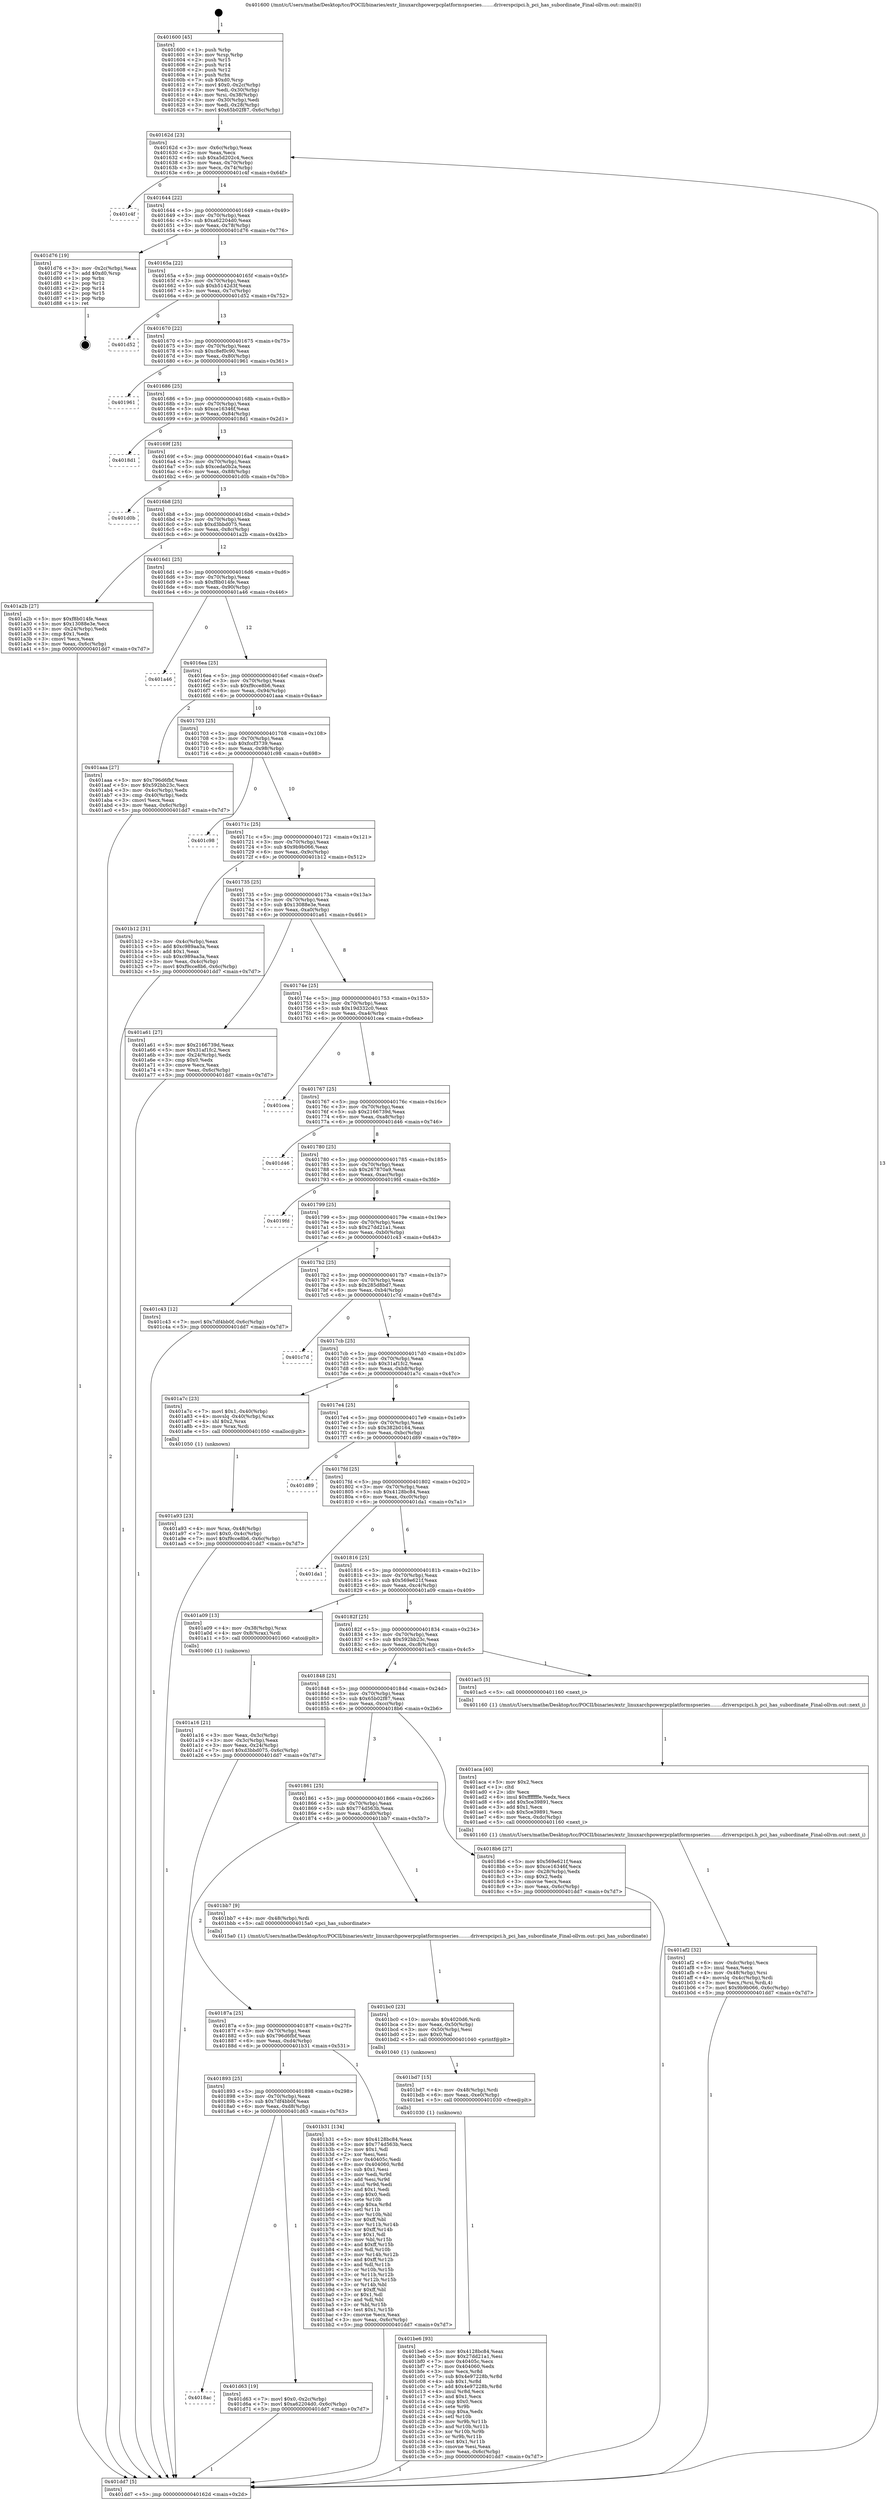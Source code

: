 digraph "0x401600" {
  label = "0x401600 (/mnt/c/Users/mathe/Desktop/tcc/POCII/binaries/extr_linuxarchpowerpcplatformspseries........driverspcipci.h_pci_has_subordinate_Final-ollvm.out::main(0))"
  labelloc = "t"
  node[shape=record]

  Entry [label="",width=0.3,height=0.3,shape=circle,fillcolor=black,style=filled]
  "0x40162d" [label="{
     0x40162d [23]\l
     | [instrs]\l
     &nbsp;&nbsp;0x40162d \<+3\>: mov -0x6c(%rbp),%eax\l
     &nbsp;&nbsp;0x401630 \<+2\>: mov %eax,%ecx\l
     &nbsp;&nbsp;0x401632 \<+6\>: sub $0xa5d202c4,%ecx\l
     &nbsp;&nbsp;0x401638 \<+3\>: mov %eax,-0x70(%rbp)\l
     &nbsp;&nbsp;0x40163b \<+3\>: mov %ecx,-0x74(%rbp)\l
     &nbsp;&nbsp;0x40163e \<+6\>: je 0000000000401c4f \<main+0x64f\>\l
  }"]
  "0x401c4f" [label="{
     0x401c4f\l
  }", style=dashed]
  "0x401644" [label="{
     0x401644 [22]\l
     | [instrs]\l
     &nbsp;&nbsp;0x401644 \<+5\>: jmp 0000000000401649 \<main+0x49\>\l
     &nbsp;&nbsp;0x401649 \<+3\>: mov -0x70(%rbp),%eax\l
     &nbsp;&nbsp;0x40164c \<+5\>: sub $0xa62204d0,%eax\l
     &nbsp;&nbsp;0x401651 \<+3\>: mov %eax,-0x78(%rbp)\l
     &nbsp;&nbsp;0x401654 \<+6\>: je 0000000000401d76 \<main+0x776\>\l
  }"]
  Exit [label="",width=0.3,height=0.3,shape=circle,fillcolor=black,style=filled,peripheries=2]
  "0x401d76" [label="{
     0x401d76 [19]\l
     | [instrs]\l
     &nbsp;&nbsp;0x401d76 \<+3\>: mov -0x2c(%rbp),%eax\l
     &nbsp;&nbsp;0x401d79 \<+7\>: add $0xd0,%rsp\l
     &nbsp;&nbsp;0x401d80 \<+1\>: pop %rbx\l
     &nbsp;&nbsp;0x401d81 \<+2\>: pop %r12\l
     &nbsp;&nbsp;0x401d83 \<+2\>: pop %r14\l
     &nbsp;&nbsp;0x401d85 \<+2\>: pop %r15\l
     &nbsp;&nbsp;0x401d87 \<+1\>: pop %rbp\l
     &nbsp;&nbsp;0x401d88 \<+1\>: ret\l
  }"]
  "0x40165a" [label="{
     0x40165a [22]\l
     | [instrs]\l
     &nbsp;&nbsp;0x40165a \<+5\>: jmp 000000000040165f \<main+0x5f\>\l
     &nbsp;&nbsp;0x40165f \<+3\>: mov -0x70(%rbp),%eax\l
     &nbsp;&nbsp;0x401662 \<+5\>: sub $0xb5142d3f,%eax\l
     &nbsp;&nbsp;0x401667 \<+3\>: mov %eax,-0x7c(%rbp)\l
     &nbsp;&nbsp;0x40166a \<+6\>: je 0000000000401d52 \<main+0x752\>\l
  }"]
  "0x4018ac" [label="{
     0x4018ac\l
  }", style=dashed]
  "0x401d52" [label="{
     0x401d52\l
  }", style=dashed]
  "0x401670" [label="{
     0x401670 [22]\l
     | [instrs]\l
     &nbsp;&nbsp;0x401670 \<+5\>: jmp 0000000000401675 \<main+0x75\>\l
     &nbsp;&nbsp;0x401675 \<+3\>: mov -0x70(%rbp),%eax\l
     &nbsp;&nbsp;0x401678 \<+5\>: sub $0xc8ef0c90,%eax\l
     &nbsp;&nbsp;0x40167d \<+3\>: mov %eax,-0x80(%rbp)\l
     &nbsp;&nbsp;0x401680 \<+6\>: je 0000000000401961 \<main+0x361\>\l
  }"]
  "0x401d63" [label="{
     0x401d63 [19]\l
     | [instrs]\l
     &nbsp;&nbsp;0x401d63 \<+7\>: movl $0x0,-0x2c(%rbp)\l
     &nbsp;&nbsp;0x401d6a \<+7\>: movl $0xa62204d0,-0x6c(%rbp)\l
     &nbsp;&nbsp;0x401d71 \<+5\>: jmp 0000000000401dd7 \<main+0x7d7\>\l
  }"]
  "0x401961" [label="{
     0x401961\l
  }", style=dashed]
  "0x401686" [label="{
     0x401686 [25]\l
     | [instrs]\l
     &nbsp;&nbsp;0x401686 \<+5\>: jmp 000000000040168b \<main+0x8b\>\l
     &nbsp;&nbsp;0x40168b \<+3\>: mov -0x70(%rbp),%eax\l
     &nbsp;&nbsp;0x40168e \<+5\>: sub $0xce16346f,%eax\l
     &nbsp;&nbsp;0x401693 \<+6\>: mov %eax,-0x84(%rbp)\l
     &nbsp;&nbsp;0x401699 \<+6\>: je 00000000004018d1 \<main+0x2d1\>\l
  }"]
  "0x401be6" [label="{
     0x401be6 [93]\l
     | [instrs]\l
     &nbsp;&nbsp;0x401be6 \<+5\>: mov $0x4128bc84,%eax\l
     &nbsp;&nbsp;0x401beb \<+5\>: mov $0x27dd21a1,%esi\l
     &nbsp;&nbsp;0x401bf0 \<+7\>: mov 0x40405c,%ecx\l
     &nbsp;&nbsp;0x401bf7 \<+7\>: mov 0x404060,%edx\l
     &nbsp;&nbsp;0x401bfe \<+3\>: mov %ecx,%r8d\l
     &nbsp;&nbsp;0x401c01 \<+7\>: sub $0x4e97228b,%r8d\l
     &nbsp;&nbsp;0x401c08 \<+4\>: sub $0x1,%r8d\l
     &nbsp;&nbsp;0x401c0c \<+7\>: add $0x4e97228b,%r8d\l
     &nbsp;&nbsp;0x401c13 \<+4\>: imul %r8d,%ecx\l
     &nbsp;&nbsp;0x401c17 \<+3\>: and $0x1,%ecx\l
     &nbsp;&nbsp;0x401c1a \<+3\>: cmp $0x0,%ecx\l
     &nbsp;&nbsp;0x401c1d \<+4\>: sete %r9b\l
     &nbsp;&nbsp;0x401c21 \<+3\>: cmp $0xa,%edx\l
     &nbsp;&nbsp;0x401c24 \<+4\>: setl %r10b\l
     &nbsp;&nbsp;0x401c28 \<+3\>: mov %r9b,%r11b\l
     &nbsp;&nbsp;0x401c2b \<+3\>: and %r10b,%r11b\l
     &nbsp;&nbsp;0x401c2e \<+3\>: xor %r10b,%r9b\l
     &nbsp;&nbsp;0x401c31 \<+3\>: or %r9b,%r11b\l
     &nbsp;&nbsp;0x401c34 \<+4\>: test $0x1,%r11b\l
     &nbsp;&nbsp;0x401c38 \<+3\>: cmovne %esi,%eax\l
     &nbsp;&nbsp;0x401c3b \<+3\>: mov %eax,-0x6c(%rbp)\l
     &nbsp;&nbsp;0x401c3e \<+5\>: jmp 0000000000401dd7 \<main+0x7d7\>\l
  }"]
  "0x4018d1" [label="{
     0x4018d1\l
  }", style=dashed]
  "0x40169f" [label="{
     0x40169f [25]\l
     | [instrs]\l
     &nbsp;&nbsp;0x40169f \<+5\>: jmp 00000000004016a4 \<main+0xa4\>\l
     &nbsp;&nbsp;0x4016a4 \<+3\>: mov -0x70(%rbp),%eax\l
     &nbsp;&nbsp;0x4016a7 \<+5\>: sub $0xceda0b2a,%eax\l
     &nbsp;&nbsp;0x4016ac \<+6\>: mov %eax,-0x88(%rbp)\l
     &nbsp;&nbsp;0x4016b2 \<+6\>: je 0000000000401d0b \<main+0x70b\>\l
  }"]
  "0x401bd7" [label="{
     0x401bd7 [15]\l
     | [instrs]\l
     &nbsp;&nbsp;0x401bd7 \<+4\>: mov -0x48(%rbp),%rdi\l
     &nbsp;&nbsp;0x401bdb \<+6\>: mov %eax,-0xe0(%rbp)\l
     &nbsp;&nbsp;0x401be1 \<+5\>: call 0000000000401030 \<free@plt\>\l
     | [calls]\l
     &nbsp;&nbsp;0x401030 \{1\} (unknown)\l
  }"]
  "0x401d0b" [label="{
     0x401d0b\l
  }", style=dashed]
  "0x4016b8" [label="{
     0x4016b8 [25]\l
     | [instrs]\l
     &nbsp;&nbsp;0x4016b8 \<+5\>: jmp 00000000004016bd \<main+0xbd\>\l
     &nbsp;&nbsp;0x4016bd \<+3\>: mov -0x70(%rbp),%eax\l
     &nbsp;&nbsp;0x4016c0 \<+5\>: sub $0xd3bbd075,%eax\l
     &nbsp;&nbsp;0x4016c5 \<+6\>: mov %eax,-0x8c(%rbp)\l
     &nbsp;&nbsp;0x4016cb \<+6\>: je 0000000000401a2b \<main+0x42b\>\l
  }"]
  "0x401bc0" [label="{
     0x401bc0 [23]\l
     | [instrs]\l
     &nbsp;&nbsp;0x401bc0 \<+10\>: movabs $0x4020d6,%rdi\l
     &nbsp;&nbsp;0x401bca \<+3\>: mov %eax,-0x50(%rbp)\l
     &nbsp;&nbsp;0x401bcd \<+3\>: mov -0x50(%rbp),%esi\l
     &nbsp;&nbsp;0x401bd0 \<+2\>: mov $0x0,%al\l
     &nbsp;&nbsp;0x401bd2 \<+5\>: call 0000000000401040 \<printf@plt\>\l
     | [calls]\l
     &nbsp;&nbsp;0x401040 \{1\} (unknown)\l
  }"]
  "0x401a2b" [label="{
     0x401a2b [27]\l
     | [instrs]\l
     &nbsp;&nbsp;0x401a2b \<+5\>: mov $0xf8b014fe,%eax\l
     &nbsp;&nbsp;0x401a30 \<+5\>: mov $0x13088e3e,%ecx\l
     &nbsp;&nbsp;0x401a35 \<+3\>: mov -0x24(%rbp),%edx\l
     &nbsp;&nbsp;0x401a38 \<+3\>: cmp $0x1,%edx\l
     &nbsp;&nbsp;0x401a3b \<+3\>: cmovl %ecx,%eax\l
     &nbsp;&nbsp;0x401a3e \<+3\>: mov %eax,-0x6c(%rbp)\l
     &nbsp;&nbsp;0x401a41 \<+5\>: jmp 0000000000401dd7 \<main+0x7d7\>\l
  }"]
  "0x4016d1" [label="{
     0x4016d1 [25]\l
     | [instrs]\l
     &nbsp;&nbsp;0x4016d1 \<+5\>: jmp 00000000004016d6 \<main+0xd6\>\l
     &nbsp;&nbsp;0x4016d6 \<+3\>: mov -0x70(%rbp),%eax\l
     &nbsp;&nbsp;0x4016d9 \<+5\>: sub $0xf8b014fe,%eax\l
     &nbsp;&nbsp;0x4016de \<+6\>: mov %eax,-0x90(%rbp)\l
     &nbsp;&nbsp;0x4016e4 \<+6\>: je 0000000000401a46 \<main+0x446\>\l
  }"]
  "0x401893" [label="{
     0x401893 [25]\l
     | [instrs]\l
     &nbsp;&nbsp;0x401893 \<+5\>: jmp 0000000000401898 \<main+0x298\>\l
     &nbsp;&nbsp;0x401898 \<+3\>: mov -0x70(%rbp),%eax\l
     &nbsp;&nbsp;0x40189b \<+5\>: sub $0x7df4bb0f,%eax\l
     &nbsp;&nbsp;0x4018a0 \<+6\>: mov %eax,-0xd8(%rbp)\l
     &nbsp;&nbsp;0x4018a6 \<+6\>: je 0000000000401d63 \<main+0x763\>\l
  }"]
  "0x401a46" [label="{
     0x401a46\l
  }", style=dashed]
  "0x4016ea" [label="{
     0x4016ea [25]\l
     | [instrs]\l
     &nbsp;&nbsp;0x4016ea \<+5\>: jmp 00000000004016ef \<main+0xef\>\l
     &nbsp;&nbsp;0x4016ef \<+3\>: mov -0x70(%rbp),%eax\l
     &nbsp;&nbsp;0x4016f2 \<+5\>: sub $0xf9cce8b6,%eax\l
     &nbsp;&nbsp;0x4016f7 \<+6\>: mov %eax,-0x94(%rbp)\l
     &nbsp;&nbsp;0x4016fd \<+6\>: je 0000000000401aaa \<main+0x4aa\>\l
  }"]
  "0x401b31" [label="{
     0x401b31 [134]\l
     | [instrs]\l
     &nbsp;&nbsp;0x401b31 \<+5\>: mov $0x4128bc84,%eax\l
     &nbsp;&nbsp;0x401b36 \<+5\>: mov $0x774d563b,%ecx\l
     &nbsp;&nbsp;0x401b3b \<+2\>: mov $0x1,%dl\l
     &nbsp;&nbsp;0x401b3d \<+2\>: xor %esi,%esi\l
     &nbsp;&nbsp;0x401b3f \<+7\>: mov 0x40405c,%edi\l
     &nbsp;&nbsp;0x401b46 \<+8\>: mov 0x404060,%r8d\l
     &nbsp;&nbsp;0x401b4e \<+3\>: sub $0x1,%esi\l
     &nbsp;&nbsp;0x401b51 \<+3\>: mov %edi,%r9d\l
     &nbsp;&nbsp;0x401b54 \<+3\>: add %esi,%r9d\l
     &nbsp;&nbsp;0x401b57 \<+4\>: imul %r9d,%edi\l
     &nbsp;&nbsp;0x401b5b \<+3\>: and $0x1,%edi\l
     &nbsp;&nbsp;0x401b5e \<+3\>: cmp $0x0,%edi\l
     &nbsp;&nbsp;0x401b61 \<+4\>: sete %r10b\l
     &nbsp;&nbsp;0x401b65 \<+4\>: cmp $0xa,%r8d\l
     &nbsp;&nbsp;0x401b69 \<+4\>: setl %r11b\l
     &nbsp;&nbsp;0x401b6d \<+3\>: mov %r10b,%bl\l
     &nbsp;&nbsp;0x401b70 \<+3\>: xor $0xff,%bl\l
     &nbsp;&nbsp;0x401b73 \<+3\>: mov %r11b,%r14b\l
     &nbsp;&nbsp;0x401b76 \<+4\>: xor $0xff,%r14b\l
     &nbsp;&nbsp;0x401b7a \<+3\>: xor $0x1,%dl\l
     &nbsp;&nbsp;0x401b7d \<+3\>: mov %bl,%r15b\l
     &nbsp;&nbsp;0x401b80 \<+4\>: and $0xff,%r15b\l
     &nbsp;&nbsp;0x401b84 \<+3\>: and %dl,%r10b\l
     &nbsp;&nbsp;0x401b87 \<+3\>: mov %r14b,%r12b\l
     &nbsp;&nbsp;0x401b8a \<+4\>: and $0xff,%r12b\l
     &nbsp;&nbsp;0x401b8e \<+3\>: and %dl,%r11b\l
     &nbsp;&nbsp;0x401b91 \<+3\>: or %r10b,%r15b\l
     &nbsp;&nbsp;0x401b94 \<+3\>: or %r11b,%r12b\l
     &nbsp;&nbsp;0x401b97 \<+3\>: xor %r12b,%r15b\l
     &nbsp;&nbsp;0x401b9a \<+3\>: or %r14b,%bl\l
     &nbsp;&nbsp;0x401b9d \<+3\>: xor $0xff,%bl\l
     &nbsp;&nbsp;0x401ba0 \<+3\>: or $0x1,%dl\l
     &nbsp;&nbsp;0x401ba3 \<+2\>: and %dl,%bl\l
     &nbsp;&nbsp;0x401ba5 \<+3\>: or %bl,%r15b\l
     &nbsp;&nbsp;0x401ba8 \<+4\>: test $0x1,%r15b\l
     &nbsp;&nbsp;0x401bac \<+3\>: cmovne %ecx,%eax\l
     &nbsp;&nbsp;0x401baf \<+3\>: mov %eax,-0x6c(%rbp)\l
     &nbsp;&nbsp;0x401bb2 \<+5\>: jmp 0000000000401dd7 \<main+0x7d7\>\l
  }"]
  "0x401aaa" [label="{
     0x401aaa [27]\l
     | [instrs]\l
     &nbsp;&nbsp;0x401aaa \<+5\>: mov $0x796d6fbf,%eax\l
     &nbsp;&nbsp;0x401aaf \<+5\>: mov $0x592bb23c,%ecx\l
     &nbsp;&nbsp;0x401ab4 \<+3\>: mov -0x4c(%rbp),%edx\l
     &nbsp;&nbsp;0x401ab7 \<+3\>: cmp -0x40(%rbp),%edx\l
     &nbsp;&nbsp;0x401aba \<+3\>: cmovl %ecx,%eax\l
     &nbsp;&nbsp;0x401abd \<+3\>: mov %eax,-0x6c(%rbp)\l
     &nbsp;&nbsp;0x401ac0 \<+5\>: jmp 0000000000401dd7 \<main+0x7d7\>\l
  }"]
  "0x401703" [label="{
     0x401703 [25]\l
     | [instrs]\l
     &nbsp;&nbsp;0x401703 \<+5\>: jmp 0000000000401708 \<main+0x108\>\l
     &nbsp;&nbsp;0x401708 \<+3\>: mov -0x70(%rbp),%eax\l
     &nbsp;&nbsp;0x40170b \<+5\>: sub $0xfccf3739,%eax\l
     &nbsp;&nbsp;0x401710 \<+6\>: mov %eax,-0x98(%rbp)\l
     &nbsp;&nbsp;0x401716 \<+6\>: je 0000000000401c98 \<main+0x698\>\l
  }"]
  "0x40187a" [label="{
     0x40187a [25]\l
     | [instrs]\l
     &nbsp;&nbsp;0x40187a \<+5\>: jmp 000000000040187f \<main+0x27f\>\l
     &nbsp;&nbsp;0x40187f \<+3\>: mov -0x70(%rbp),%eax\l
     &nbsp;&nbsp;0x401882 \<+5\>: sub $0x796d6fbf,%eax\l
     &nbsp;&nbsp;0x401887 \<+6\>: mov %eax,-0xd4(%rbp)\l
     &nbsp;&nbsp;0x40188d \<+6\>: je 0000000000401b31 \<main+0x531\>\l
  }"]
  "0x401c98" [label="{
     0x401c98\l
  }", style=dashed]
  "0x40171c" [label="{
     0x40171c [25]\l
     | [instrs]\l
     &nbsp;&nbsp;0x40171c \<+5\>: jmp 0000000000401721 \<main+0x121\>\l
     &nbsp;&nbsp;0x401721 \<+3\>: mov -0x70(%rbp),%eax\l
     &nbsp;&nbsp;0x401724 \<+5\>: sub $0x9b9b066,%eax\l
     &nbsp;&nbsp;0x401729 \<+6\>: mov %eax,-0x9c(%rbp)\l
     &nbsp;&nbsp;0x40172f \<+6\>: je 0000000000401b12 \<main+0x512\>\l
  }"]
  "0x401bb7" [label="{
     0x401bb7 [9]\l
     | [instrs]\l
     &nbsp;&nbsp;0x401bb7 \<+4\>: mov -0x48(%rbp),%rdi\l
     &nbsp;&nbsp;0x401bbb \<+5\>: call 00000000004015a0 \<pci_has_subordinate\>\l
     | [calls]\l
     &nbsp;&nbsp;0x4015a0 \{1\} (/mnt/c/Users/mathe/Desktop/tcc/POCII/binaries/extr_linuxarchpowerpcplatformspseries........driverspcipci.h_pci_has_subordinate_Final-ollvm.out::pci_has_subordinate)\l
  }"]
  "0x401b12" [label="{
     0x401b12 [31]\l
     | [instrs]\l
     &nbsp;&nbsp;0x401b12 \<+3\>: mov -0x4c(%rbp),%eax\l
     &nbsp;&nbsp;0x401b15 \<+5\>: add $0xc989aa3a,%eax\l
     &nbsp;&nbsp;0x401b1a \<+3\>: add $0x1,%eax\l
     &nbsp;&nbsp;0x401b1d \<+5\>: sub $0xc989aa3a,%eax\l
     &nbsp;&nbsp;0x401b22 \<+3\>: mov %eax,-0x4c(%rbp)\l
     &nbsp;&nbsp;0x401b25 \<+7\>: movl $0xf9cce8b6,-0x6c(%rbp)\l
     &nbsp;&nbsp;0x401b2c \<+5\>: jmp 0000000000401dd7 \<main+0x7d7\>\l
  }"]
  "0x401735" [label="{
     0x401735 [25]\l
     | [instrs]\l
     &nbsp;&nbsp;0x401735 \<+5\>: jmp 000000000040173a \<main+0x13a\>\l
     &nbsp;&nbsp;0x40173a \<+3\>: mov -0x70(%rbp),%eax\l
     &nbsp;&nbsp;0x40173d \<+5\>: sub $0x13088e3e,%eax\l
     &nbsp;&nbsp;0x401742 \<+6\>: mov %eax,-0xa0(%rbp)\l
     &nbsp;&nbsp;0x401748 \<+6\>: je 0000000000401a61 \<main+0x461\>\l
  }"]
  "0x401af2" [label="{
     0x401af2 [32]\l
     | [instrs]\l
     &nbsp;&nbsp;0x401af2 \<+6\>: mov -0xdc(%rbp),%ecx\l
     &nbsp;&nbsp;0x401af8 \<+3\>: imul %eax,%ecx\l
     &nbsp;&nbsp;0x401afb \<+4\>: mov -0x48(%rbp),%rsi\l
     &nbsp;&nbsp;0x401aff \<+4\>: movslq -0x4c(%rbp),%rdi\l
     &nbsp;&nbsp;0x401b03 \<+3\>: mov %ecx,(%rsi,%rdi,4)\l
     &nbsp;&nbsp;0x401b06 \<+7\>: movl $0x9b9b066,-0x6c(%rbp)\l
     &nbsp;&nbsp;0x401b0d \<+5\>: jmp 0000000000401dd7 \<main+0x7d7\>\l
  }"]
  "0x401a61" [label="{
     0x401a61 [27]\l
     | [instrs]\l
     &nbsp;&nbsp;0x401a61 \<+5\>: mov $0x2166739d,%eax\l
     &nbsp;&nbsp;0x401a66 \<+5\>: mov $0x31af1fc2,%ecx\l
     &nbsp;&nbsp;0x401a6b \<+3\>: mov -0x24(%rbp),%edx\l
     &nbsp;&nbsp;0x401a6e \<+3\>: cmp $0x0,%edx\l
     &nbsp;&nbsp;0x401a71 \<+3\>: cmove %ecx,%eax\l
     &nbsp;&nbsp;0x401a74 \<+3\>: mov %eax,-0x6c(%rbp)\l
     &nbsp;&nbsp;0x401a77 \<+5\>: jmp 0000000000401dd7 \<main+0x7d7\>\l
  }"]
  "0x40174e" [label="{
     0x40174e [25]\l
     | [instrs]\l
     &nbsp;&nbsp;0x40174e \<+5\>: jmp 0000000000401753 \<main+0x153\>\l
     &nbsp;&nbsp;0x401753 \<+3\>: mov -0x70(%rbp),%eax\l
     &nbsp;&nbsp;0x401756 \<+5\>: sub $0x19d332c0,%eax\l
     &nbsp;&nbsp;0x40175b \<+6\>: mov %eax,-0xa4(%rbp)\l
     &nbsp;&nbsp;0x401761 \<+6\>: je 0000000000401cea \<main+0x6ea\>\l
  }"]
  "0x401aca" [label="{
     0x401aca [40]\l
     | [instrs]\l
     &nbsp;&nbsp;0x401aca \<+5\>: mov $0x2,%ecx\l
     &nbsp;&nbsp;0x401acf \<+1\>: cltd\l
     &nbsp;&nbsp;0x401ad0 \<+2\>: idiv %ecx\l
     &nbsp;&nbsp;0x401ad2 \<+6\>: imul $0xfffffffe,%edx,%ecx\l
     &nbsp;&nbsp;0x401ad8 \<+6\>: add $0x5ce39891,%ecx\l
     &nbsp;&nbsp;0x401ade \<+3\>: add $0x1,%ecx\l
     &nbsp;&nbsp;0x401ae1 \<+6\>: sub $0x5ce39891,%ecx\l
     &nbsp;&nbsp;0x401ae7 \<+6\>: mov %ecx,-0xdc(%rbp)\l
     &nbsp;&nbsp;0x401aed \<+5\>: call 0000000000401160 \<next_i\>\l
     | [calls]\l
     &nbsp;&nbsp;0x401160 \{1\} (/mnt/c/Users/mathe/Desktop/tcc/POCII/binaries/extr_linuxarchpowerpcplatformspseries........driverspcipci.h_pci_has_subordinate_Final-ollvm.out::next_i)\l
  }"]
  "0x401cea" [label="{
     0x401cea\l
  }", style=dashed]
  "0x401767" [label="{
     0x401767 [25]\l
     | [instrs]\l
     &nbsp;&nbsp;0x401767 \<+5\>: jmp 000000000040176c \<main+0x16c\>\l
     &nbsp;&nbsp;0x40176c \<+3\>: mov -0x70(%rbp),%eax\l
     &nbsp;&nbsp;0x40176f \<+5\>: sub $0x2166739d,%eax\l
     &nbsp;&nbsp;0x401774 \<+6\>: mov %eax,-0xa8(%rbp)\l
     &nbsp;&nbsp;0x40177a \<+6\>: je 0000000000401d46 \<main+0x746\>\l
  }"]
  "0x401a93" [label="{
     0x401a93 [23]\l
     | [instrs]\l
     &nbsp;&nbsp;0x401a93 \<+4\>: mov %rax,-0x48(%rbp)\l
     &nbsp;&nbsp;0x401a97 \<+7\>: movl $0x0,-0x4c(%rbp)\l
     &nbsp;&nbsp;0x401a9e \<+7\>: movl $0xf9cce8b6,-0x6c(%rbp)\l
     &nbsp;&nbsp;0x401aa5 \<+5\>: jmp 0000000000401dd7 \<main+0x7d7\>\l
  }"]
  "0x401d46" [label="{
     0x401d46\l
  }", style=dashed]
  "0x401780" [label="{
     0x401780 [25]\l
     | [instrs]\l
     &nbsp;&nbsp;0x401780 \<+5\>: jmp 0000000000401785 \<main+0x185\>\l
     &nbsp;&nbsp;0x401785 \<+3\>: mov -0x70(%rbp),%eax\l
     &nbsp;&nbsp;0x401788 \<+5\>: sub $0x267870a9,%eax\l
     &nbsp;&nbsp;0x40178d \<+6\>: mov %eax,-0xac(%rbp)\l
     &nbsp;&nbsp;0x401793 \<+6\>: je 00000000004019fd \<main+0x3fd\>\l
  }"]
  "0x401a16" [label="{
     0x401a16 [21]\l
     | [instrs]\l
     &nbsp;&nbsp;0x401a16 \<+3\>: mov %eax,-0x3c(%rbp)\l
     &nbsp;&nbsp;0x401a19 \<+3\>: mov -0x3c(%rbp),%eax\l
     &nbsp;&nbsp;0x401a1c \<+3\>: mov %eax,-0x24(%rbp)\l
     &nbsp;&nbsp;0x401a1f \<+7\>: movl $0xd3bbd075,-0x6c(%rbp)\l
     &nbsp;&nbsp;0x401a26 \<+5\>: jmp 0000000000401dd7 \<main+0x7d7\>\l
  }"]
  "0x4019fd" [label="{
     0x4019fd\l
  }", style=dashed]
  "0x401799" [label="{
     0x401799 [25]\l
     | [instrs]\l
     &nbsp;&nbsp;0x401799 \<+5\>: jmp 000000000040179e \<main+0x19e\>\l
     &nbsp;&nbsp;0x40179e \<+3\>: mov -0x70(%rbp),%eax\l
     &nbsp;&nbsp;0x4017a1 \<+5\>: sub $0x27dd21a1,%eax\l
     &nbsp;&nbsp;0x4017a6 \<+6\>: mov %eax,-0xb0(%rbp)\l
     &nbsp;&nbsp;0x4017ac \<+6\>: je 0000000000401c43 \<main+0x643\>\l
  }"]
  "0x401600" [label="{
     0x401600 [45]\l
     | [instrs]\l
     &nbsp;&nbsp;0x401600 \<+1\>: push %rbp\l
     &nbsp;&nbsp;0x401601 \<+3\>: mov %rsp,%rbp\l
     &nbsp;&nbsp;0x401604 \<+2\>: push %r15\l
     &nbsp;&nbsp;0x401606 \<+2\>: push %r14\l
     &nbsp;&nbsp;0x401608 \<+2\>: push %r12\l
     &nbsp;&nbsp;0x40160a \<+1\>: push %rbx\l
     &nbsp;&nbsp;0x40160b \<+7\>: sub $0xd0,%rsp\l
     &nbsp;&nbsp;0x401612 \<+7\>: movl $0x0,-0x2c(%rbp)\l
     &nbsp;&nbsp;0x401619 \<+3\>: mov %edi,-0x30(%rbp)\l
     &nbsp;&nbsp;0x40161c \<+4\>: mov %rsi,-0x38(%rbp)\l
     &nbsp;&nbsp;0x401620 \<+3\>: mov -0x30(%rbp),%edi\l
     &nbsp;&nbsp;0x401623 \<+3\>: mov %edi,-0x28(%rbp)\l
     &nbsp;&nbsp;0x401626 \<+7\>: movl $0x65b02f87,-0x6c(%rbp)\l
  }"]
  "0x401c43" [label="{
     0x401c43 [12]\l
     | [instrs]\l
     &nbsp;&nbsp;0x401c43 \<+7\>: movl $0x7df4bb0f,-0x6c(%rbp)\l
     &nbsp;&nbsp;0x401c4a \<+5\>: jmp 0000000000401dd7 \<main+0x7d7\>\l
  }"]
  "0x4017b2" [label="{
     0x4017b2 [25]\l
     | [instrs]\l
     &nbsp;&nbsp;0x4017b2 \<+5\>: jmp 00000000004017b7 \<main+0x1b7\>\l
     &nbsp;&nbsp;0x4017b7 \<+3\>: mov -0x70(%rbp),%eax\l
     &nbsp;&nbsp;0x4017ba \<+5\>: sub $0x285d8bd7,%eax\l
     &nbsp;&nbsp;0x4017bf \<+6\>: mov %eax,-0xb4(%rbp)\l
     &nbsp;&nbsp;0x4017c5 \<+6\>: je 0000000000401c7d \<main+0x67d\>\l
  }"]
  "0x401dd7" [label="{
     0x401dd7 [5]\l
     | [instrs]\l
     &nbsp;&nbsp;0x401dd7 \<+5\>: jmp 000000000040162d \<main+0x2d\>\l
  }"]
  "0x401c7d" [label="{
     0x401c7d\l
  }", style=dashed]
  "0x4017cb" [label="{
     0x4017cb [25]\l
     | [instrs]\l
     &nbsp;&nbsp;0x4017cb \<+5\>: jmp 00000000004017d0 \<main+0x1d0\>\l
     &nbsp;&nbsp;0x4017d0 \<+3\>: mov -0x70(%rbp),%eax\l
     &nbsp;&nbsp;0x4017d3 \<+5\>: sub $0x31af1fc2,%eax\l
     &nbsp;&nbsp;0x4017d8 \<+6\>: mov %eax,-0xb8(%rbp)\l
     &nbsp;&nbsp;0x4017de \<+6\>: je 0000000000401a7c \<main+0x47c\>\l
  }"]
  "0x401861" [label="{
     0x401861 [25]\l
     | [instrs]\l
     &nbsp;&nbsp;0x401861 \<+5\>: jmp 0000000000401866 \<main+0x266\>\l
     &nbsp;&nbsp;0x401866 \<+3\>: mov -0x70(%rbp),%eax\l
     &nbsp;&nbsp;0x401869 \<+5\>: sub $0x774d563b,%eax\l
     &nbsp;&nbsp;0x40186e \<+6\>: mov %eax,-0xd0(%rbp)\l
     &nbsp;&nbsp;0x401874 \<+6\>: je 0000000000401bb7 \<main+0x5b7\>\l
  }"]
  "0x401a7c" [label="{
     0x401a7c [23]\l
     | [instrs]\l
     &nbsp;&nbsp;0x401a7c \<+7\>: movl $0x1,-0x40(%rbp)\l
     &nbsp;&nbsp;0x401a83 \<+4\>: movslq -0x40(%rbp),%rax\l
     &nbsp;&nbsp;0x401a87 \<+4\>: shl $0x2,%rax\l
     &nbsp;&nbsp;0x401a8b \<+3\>: mov %rax,%rdi\l
     &nbsp;&nbsp;0x401a8e \<+5\>: call 0000000000401050 \<malloc@plt\>\l
     | [calls]\l
     &nbsp;&nbsp;0x401050 \{1\} (unknown)\l
  }"]
  "0x4017e4" [label="{
     0x4017e4 [25]\l
     | [instrs]\l
     &nbsp;&nbsp;0x4017e4 \<+5\>: jmp 00000000004017e9 \<main+0x1e9\>\l
     &nbsp;&nbsp;0x4017e9 \<+3\>: mov -0x70(%rbp),%eax\l
     &nbsp;&nbsp;0x4017ec \<+5\>: sub $0x382b0164,%eax\l
     &nbsp;&nbsp;0x4017f1 \<+6\>: mov %eax,-0xbc(%rbp)\l
     &nbsp;&nbsp;0x4017f7 \<+6\>: je 0000000000401d89 \<main+0x789\>\l
  }"]
  "0x4018b6" [label="{
     0x4018b6 [27]\l
     | [instrs]\l
     &nbsp;&nbsp;0x4018b6 \<+5\>: mov $0x569e621f,%eax\l
     &nbsp;&nbsp;0x4018bb \<+5\>: mov $0xce16346f,%ecx\l
     &nbsp;&nbsp;0x4018c0 \<+3\>: mov -0x28(%rbp),%edx\l
     &nbsp;&nbsp;0x4018c3 \<+3\>: cmp $0x2,%edx\l
     &nbsp;&nbsp;0x4018c6 \<+3\>: cmovne %ecx,%eax\l
     &nbsp;&nbsp;0x4018c9 \<+3\>: mov %eax,-0x6c(%rbp)\l
     &nbsp;&nbsp;0x4018cc \<+5\>: jmp 0000000000401dd7 \<main+0x7d7\>\l
  }"]
  "0x401d89" [label="{
     0x401d89\l
  }", style=dashed]
  "0x4017fd" [label="{
     0x4017fd [25]\l
     | [instrs]\l
     &nbsp;&nbsp;0x4017fd \<+5\>: jmp 0000000000401802 \<main+0x202\>\l
     &nbsp;&nbsp;0x401802 \<+3\>: mov -0x70(%rbp),%eax\l
     &nbsp;&nbsp;0x401805 \<+5\>: sub $0x4128bc84,%eax\l
     &nbsp;&nbsp;0x40180a \<+6\>: mov %eax,-0xc0(%rbp)\l
     &nbsp;&nbsp;0x401810 \<+6\>: je 0000000000401da1 \<main+0x7a1\>\l
  }"]
  "0x401848" [label="{
     0x401848 [25]\l
     | [instrs]\l
     &nbsp;&nbsp;0x401848 \<+5\>: jmp 000000000040184d \<main+0x24d\>\l
     &nbsp;&nbsp;0x40184d \<+3\>: mov -0x70(%rbp),%eax\l
     &nbsp;&nbsp;0x401850 \<+5\>: sub $0x65b02f87,%eax\l
     &nbsp;&nbsp;0x401855 \<+6\>: mov %eax,-0xcc(%rbp)\l
     &nbsp;&nbsp;0x40185b \<+6\>: je 00000000004018b6 \<main+0x2b6\>\l
  }"]
  "0x401da1" [label="{
     0x401da1\l
  }", style=dashed]
  "0x401816" [label="{
     0x401816 [25]\l
     | [instrs]\l
     &nbsp;&nbsp;0x401816 \<+5\>: jmp 000000000040181b \<main+0x21b\>\l
     &nbsp;&nbsp;0x40181b \<+3\>: mov -0x70(%rbp),%eax\l
     &nbsp;&nbsp;0x40181e \<+5\>: sub $0x569e621f,%eax\l
     &nbsp;&nbsp;0x401823 \<+6\>: mov %eax,-0xc4(%rbp)\l
     &nbsp;&nbsp;0x401829 \<+6\>: je 0000000000401a09 \<main+0x409\>\l
  }"]
  "0x401ac5" [label="{
     0x401ac5 [5]\l
     | [instrs]\l
     &nbsp;&nbsp;0x401ac5 \<+5\>: call 0000000000401160 \<next_i\>\l
     | [calls]\l
     &nbsp;&nbsp;0x401160 \{1\} (/mnt/c/Users/mathe/Desktop/tcc/POCII/binaries/extr_linuxarchpowerpcplatformspseries........driverspcipci.h_pci_has_subordinate_Final-ollvm.out::next_i)\l
  }"]
  "0x401a09" [label="{
     0x401a09 [13]\l
     | [instrs]\l
     &nbsp;&nbsp;0x401a09 \<+4\>: mov -0x38(%rbp),%rax\l
     &nbsp;&nbsp;0x401a0d \<+4\>: mov 0x8(%rax),%rdi\l
     &nbsp;&nbsp;0x401a11 \<+5\>: call 0000000000401060 \<atoi@plt\>\l
     | [calls]\l
     &nbsp;&nbsp;0x401060 \{1\} (unknown)\l
  }"]
  "0x40182f" [label="{
     0x40182f [25]\l
     | [instrs]\l
     &nbsp;&nbsp;0x40182f \<+5\>: jmp 0000000000401834 \<main+0x234\>\l
     &nbsp;&nbsp;0x401834 \<+3\>: mov -0x70(%rbp),%eax\l
     &nbsp;&nbsp;0x401837 \<+5\>: sub $0x592bb23c,%eax\l
     &nbsp;&nbsp;0x40183c \<+6\>: mov %eax,-0xc8(%rbp)\l
     &nbsp;&nbsp;0x401842 \<+6\>: je 0000000000401ac5 \<main+0x4c5\>\l
  }"]
  Entry -> "0x401600" [label=" 1"]
  "0x40162d" -> "0x401c4f" [label=" 0"]
  "0x40162d" -> "0x401644" [label=" 14"]
  "0x401d76" -> Exit [label=" 1"]
  "0x401644" -> "0x401d76" [label=" 1"]
  "0x401644" -> "0x40165a" [label=" 13"]
  "0x401d63" -> "0x401dd7" [label=" 1"]
  "0x40165a" -> "0x401d52" [label=" 0"]
  "0x40165a" -> "0x401670" [label=" 13"]
  "0x401893" -> "0x4018ac" [label=" 0"]
  "0x401670" -> "0x401961" [label=" 0"]
  "0x401670" -> "0x401686" [label=" 13"]
  "0x401893" -> "0x401d63" [label=" 1"]
  "0x401686" -> "0x4018d1" [label=" 0"]
  "0x401686" -> "0x40169f" [label=" 13"]
  "0x401c43" -> "0x401dd7" [label=" 1"]
  "0x40169f" -> "0x401d0b" [label=" 0"]
  "0x40169f" -> "0x4016b8" [label=" 13"]
  "0x401be6" -> "0x401dd7" [label=" 1"]
  "0x4016b8" -> "0x401a2b" [label=" 1"]
  "0x4016b8" -> "0x4016d1" [label=" 12"]
  "0x401bd7" -> "0x401be6" [label=" 1"]
  "0x4016d1" -> "0x401a46" [label=" 0"]
  "0x4016d1" -> "0x4016ea" [label=" 12"]
  "0x401bc0" -> "0x401bd7" [label=" 1"]
  "0x4016ea" -> "0x401aaa" [label=" 2"]
  "0x4016ea" -> "0x401703" [label=" 10"]
  "0x401bb7" -> "0x401bc0" [label=" 1"]
  "0x401703" -> "0x401c98" [label=" 0"]
  "0x401703" -> "0x40171c" [label=" 10"]
  "0x40187a" -> "0x401893" [label=" 1"]
  "0x40171c" -> "0x401b12" [label=" 1"]
  "0x40171c" -> "0x401735" [label=" 9"]
  "0x40187a" -> "0x401b31" [label=" 1"]
  "0x401735" -> "0x401a61" [label=" 1"]
  "0x401735" -> "0x40174e" [label=" 8"]
  "0x401861" -> "0x40187a" [label=" 2"]
  "0x40174e" -> "0x401cea" [label=" 0"]
  "0x40174e" -> "0x401767" [label=" 8"]
  "0x401861" -> "0x401bb7" [label=" 1"]
  "0x401767" -> "0x401d46" [label=" 0"]
  "0x401767" -> "0x401780" [label=" 8"]
  "0x401b31" -> "0x401dd7" [label=" 1"]
  "0x401780" -> "0x4019fd" [label=" 0"]
  "0x401780" -> "0x401799" [label=" 8"]
  "0x401b12" -> "0x401dd7" [label=" 1"]
  "0x401799" -> "0x401c43" [label=" 1"]
  "0x401799" -> "0x4017b2" [label=" 7"]
  "0x401af2" -> "0x401dd7" [label=" 1"]
  "0x4017b2" -> "0x401c7d" [label=" 0"]
  "0x4017b2" -> "0x4017cb" [label=" 7"]
  "0x401aca" -> "0x401af2" [label=" 1"]
  "0x4017cb" -> "0x401a7c" [label=" 1"]
  "0x4017cb" -> "0x4017e4" [label=" 6"]
  "0x401ac5" -> "0x401aca" [label=" 1"]
  "0x4017e4" -> "0x401d89" [label=" 0"]
  "0x4017e4" -> "0x4017fd" [label=" 6"]
  "0x401aaa" -> "0x401dd7" [label=" 2"]
  "0x4017fd" -> "0x401da1" [label=" 0"]
  "0x4017fd" -> "0x401816" [label=" 6"]
  "0x401a7c" -> "0x401a93" [label=" 1"]
  "0x401816" -> "0x401a09" [label=" 1"]
  "0x401816" -> "0x40182f" [label=" 5"]
  "0x401a61" -> "0x401dd7" [label=" 1"]
  "0x40182f" -> "0x401ac5" [label=" 1"]
  "0x40182f" -> "0x401848" [label=" 4"]
  "0x401a93" -> "0x401dd7" [label=" 1"]
  "0x401848" -> "0x4018b6" [label=" 1"]
  "0x401848" -> "0x401861" [label=" 3"]
  "0x4018b6" -> "0x401dd7" [label=" 1"]
  "0x401600" -> "0x40162d" [label=" 1"]
  "0x401dd7" -> "0x40162d" [label=" 13"]
  "0x401a09" -> "0x401a16" [label=" 1"]
  "0x401a16" -> "0x401dd7" [label=" 1"]
  "0x401a2b" -> "0x401dd7" [label=" 1"]
}
